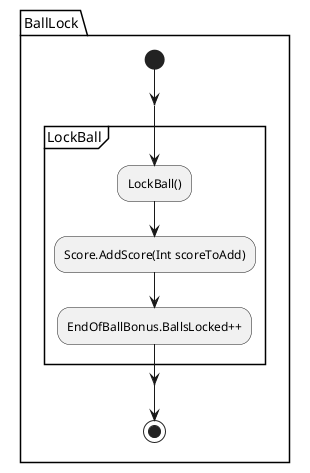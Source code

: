 











@startuml BallLockActivityDiagram

package BallLock {

    start

    split

        partition LockBall {
            :LockBall();
            :Score.AddScore(Int scoreToAdd);
            :EndOfBallBonus.BallsLocked++;


        }

    end split


    stop

}


@enduml































